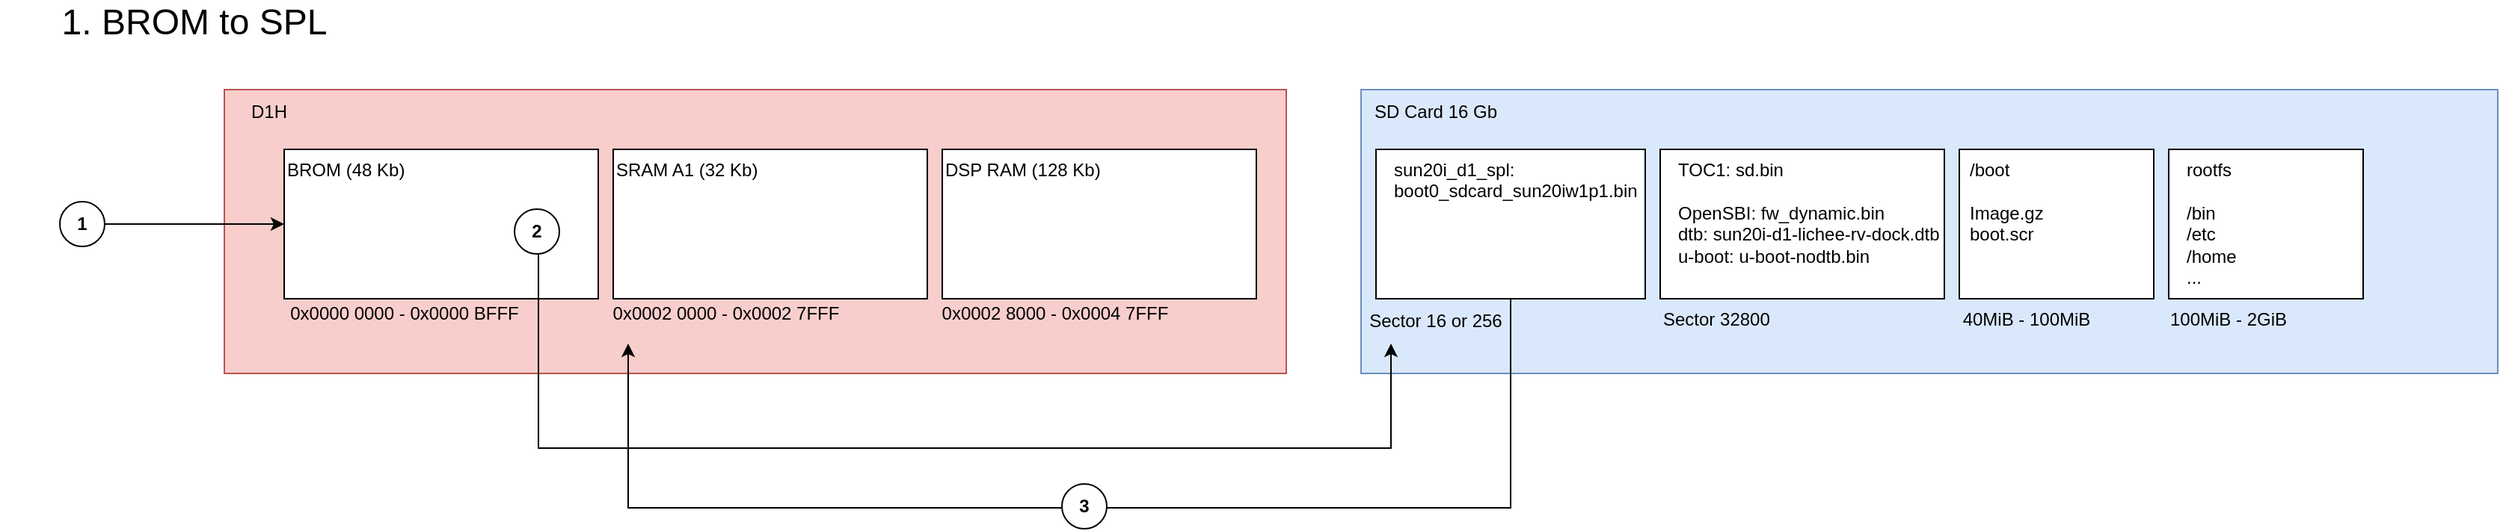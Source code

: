 <mxfile version="24.7.8">
  <diagram name="Page-1" id="-c6Ry725GxhYZqOuj7hc">
    <mxGraphModel dx="2835" dy="1298" grid="1" gridSize="10" guides="1" tooltips="1" connect="1" arrows="1" fold="1" page="1" pageScale="1" pageWidth="850" pageHeight="1100" math="0" shadow="0">
      <root>
        <mxCell id="0" />
        <mxCell id="1" parent="0" />
        <mxCell id="g0l_ifj-5Xz2NjAmxus5-9" value="" style="rounded=0;whiteSpace=wrap;html=1;connectable=0;fillColor=#f8cecc;strokeColor=#b85450;labelBackgroundColor=none;" parent="1" vertex="1">
          <mxGeometry x="-240" y="80" width="710" height="190" as="geometry" />
        </mxCell>
        <mxCell id="g0l_ifj-5Xz2NjAmxus5-1" value="" style="rounded=0;whiteSpace=wrap;html=1;connectable=0;labelBackgroundColor=none;" parent="1" vertex="1">
          <mxGeometry x="-200" y="120" width="210" height="100" as="geometry" />
        </mxCell>
        <mxCell id="g0l_ifj-5Xz2NjAmxus5-2" value="0x0000 0000 - 0x0000 BFFF" style="text;html=1;align=center;verticalAlign=middle;resizable=0;points=[];autosize=1;strokeColor=none;fillColor=none;connectable=0;labelBackgroundColor=none;" parent="1" vertex="1">
          <mxGeometry x="-210" y="215" width="180" height="30" as="geometry" />
        </mxCell>
        <mxCell id="g0l_ifj-5Xz2NjAmxus5-4" value="0x0002 0000 - 0x0002 7FFF" style="text;html=1;align=center;verticalAlign=middle;resizable=0;points=[];autosize=1;strokeColor=none;fillColor=none;connectable=0;labelBackgroundColor=none;" parent="1" vertex="1">
          <mxGeometry x="10" y="215" width="170" height="30" as="geometry" />
        </mxCell>
        <mxCell id="g0l_ifj-5Xz2NjAmxus5-6" value="0x0002 8000 - 0x0004 7FFF" style="text;html=1;align=center;verticalAlign=middle;resizable=0;points=[];autosize=1;strokeColor=none;fillColor=none;connectable=0;labelBackgroundColor=none;" parent="1" vertex="1">
          <mxGeometry x="230" y="215" width="170" height="30" as="geometry" />
        </mxCell>
        <mxCell id="g0l_ifj-5Xz2NjAmxus5-10" value="D1H" style="text;html=1;align=center;verticalAlign=middle;whiteSpace=wrap;rounded=0;labelBackgroundColor=none;" parent="1" vertex="1">
          <mxGeometry x="-240" y="80" width="60" height="30" as="geometry" />
        </mxCell>
        <mxCell id="g0l_ifj-5Xz2NjAmxus5-11" value="" style="rounded=0;whiteSpace=wrap;html=1;connectable=0;fillColor=#dae8fc;strokeColor=#6c8ebf;labelBackgroundColor=none;" parent="1" vertex="1">
          <mxGeometry x="520" y="80" width="760" height="190" as="geometry" />
        </mxCell>
        <mxCell id="g0l_ifj-5Xz2NjAmxus5-14" value="" style="endArrow=classic;html=1;rounded=0;entryX=0;entryY=0.5;entryDx=0;entryDy=0;labelBackgroundColor=none;" parent="1" target="g0l_ifj-5Xz2NjAmxus5-1" edge="1">
          <mxGeometry width="50" height="50" relative="1" as="geometry">
            <mxPoint x="-320" y="170" as="sourcePoint" />
            <mxPoint x="-180" y="-50" as="targetPoint" />
          </mxGeometry>
        </mxCell>
        <mxCell id="g0l_ifj-5Xz2NjAmxus5-15" value="Sector 16 or 256" style="text;html=1;align=center;verticalAlign=middle;whiteSpace=wrap;rounded=0;connectable=0;labelBackgroundColor=none;" parent="1" vertex="1">
          <mxGeometry x="520" y="215" width="100" height="40" as="geometry" />
        </mxCell>
        <mxCell id="g0l_ifj-5Xz2NjAmxus5-16" value="" style="rounded=0;whiteSpace=wrap;html=1;connectable=0;labelBackgroundColor=none;" parent="1" vertex="1">
          <mxGeometry x="530" y="120" width="180" height="100" as="geometry" />
        </mxCell>
        <mxCell id="g0l_ifj-5Xz2NjAmxus5-17" value="&lt;br&gt;&lt;div style=&quot;forced-color-adjust: none; color: rgb(0, 0, 0); font-family: Helvetica; font-size: 12px; font-style: normal; font-variant-ligatures: normal; font-variant-caps: normal; font-weight: 400; letter-spacing: normal; orphans: 2; text-align: center; text-indent: 0px; text-transform: none; widows: 2; word-spacing: 0px; -webkit-text-stroke-width: 0px; white-space: normal; text-decoration-thickness: initial; text-decoration-style: initial; text-decoration-color: initial;&quot;&gt;SD Card 16 Gb&lt;/div&gt;&lt;div&gt;&lt;br&gt;&lt;/div&gt;" style="text;html=1;align=center;verticalAlign=middle;whiteSpace=wrap;rounded=0;connectable=0;labelBackgroundColor=none;" parent="1" vertex="1">
          <mxGeometry x="520" y="80" width="100" height="30" as="geometry" />
        </mxCell>
        <mxCell id="g0l_ifj-5Xz2NjAmxus5-19" value="&lt;span style=&quot;color: rgb(0, 0, 0); font-family: Helvetica; font-size: 12px; font-style: normal; font-variant-ligatures: normal; font-variant-caps: normal; font-weight: 400; letter-spacing: normal; orphans: 2; text-align: center; text-indent: 0px; text-transform: none; widows: 2; word-spacing: 0px; -webkit-text-stroke-width: 0px; white-space: normal; text-decoration-thickness: initial; text-decoration-style: initial; text-decoration-color: initial; float: none; display: inline !important;&quot;&gt;Sector 32800&lt;/span&gt;" style="text;whiteSpace=wrap;html=1;labelBackgroundColor=none;" parent="1" vertex="1">
          <mxGeometry x="720" y="220" width="90" height="30" as="geometry" />
        </mxCell>
        <mxCell id="g0l_ifj-5Xz2NjAmxus5-20" value="" style="rounded=0;whiteSpace=wrap;html=1;labelBackgroundColor=none;" parent="1" vertex="1">
          <mxGeometry x="720" y="120" width="190" height="100" as="geometry" />
        </mxCell>
        <mxCell id="g0l_ifj-5Xz2NjAmxus5-26" value="100MiB - 2GiB" style="text;whiteSpace=wrap;align=center;labelBackgroundColor=none;" parent="1" vertex="1">
          <mxGeometry x="1050" y="220" width="100" height="30" as="geometry" />
        </mxCell>
        <mxCell id="g0l_ifj-5Xz2NjAmxus5-27" value="&lt;div&gt;&lt;span style=&quot;forced-color-adjust: none; color: rgb(0, 0, 0); font-family: Helvetica; font-size: 12px; font-style: normal; font-variant-ligatures: normal; font-variant-caps: normal; font-weight: 400; letter-spacing: normal; orphans: 2; text-indent: 0px; text-transform: none; widows: 2; word-spacing: 0px; -webkit-text-stroke-width: 0px; white-space: normal; text-decoration-thickness: initial; text-decoration-style: initial; text-decoration-color: initial; float: none; display: inline !important;&quot;&gt;40MiB - 100MiB&lt;/span&gt;&lt;br style=&quot;forced-color-adjust: none; color: rgb(0, 0, 0); font-family: Helvetica; font-size: 12px; font-style: normal; font-variant-ligatures: normal; font-variant-caps: normal; font-weight: 400; letter-spacing: normal; orphans: 2; text-indent: 0px; text-transform: none; widows: 2; word-spacing: 0px; -webkit-text-stroke-width: 0px; white-space: normal; text-decoration-thickness: initial; text-decoration-style: initial; text-decoration-color: initial;&quot;&gt;&lt;/div&gt;" style="text;whiteSpace=wrap;html=1;align=center;labelBackgroundColor=none;" parent="1" vertex="1">
          <mxGeometry x="920" y="220" width="90" height="30" as="geometry" />
        </mxCell>
        <mxCell id="g0l_ifj-5Xz2NjAmxus5-28" value="&lt;div&gt;&lt;br&gt;&lt;/div&gt;" style="rounded=0;whiteSpace=wrap;html=1;labelBackgroundColor=none;" parent="1" vertex="1">
          <mxGeometry x="920" y="120" width="130" height="100" as="geometry" />
        </mxCell>
        <mxCell id="g0l_ifj-5Xz2NjAmxus5-29" value="" style="rounded=0;whiteSpace=wrap;html=1;labelBackgroundColor=none;" parent="1" vertex="1">
          <mxGeometry x="1060" y="120" width="130" height="100" as="geometry" />
        </mxCell>
        <mxCell id="g0l_ifj-5Xz2NjAmxus5-30" value="&lt;span style=&quot;color: rgb(0, 0, 0); font-family: Helvetica; font-size: 12px; font-style: normal; font-variant-ligatures: normal; font-variant-caps: normal; font-weight: 400; letter-spacing: normal; orphans: 2; text-align: center; text-indent: 0px; text-transform: none; widows: 2; word-spacing: 0px; -webkit-text-stroke-width: 0px; white-space: normal; text-decoration-thickness: initial; text-decoration-style: initial; text-decoration-color: initial; float: none; display: inline !important;&quot;&gt;BROM (&lt;/span&gt;&lt;span style=&quot;text-align: center;&quot;&gt;48 Kb)&lt;/span&gt;" style="text;whiteSpace=wrap;html=1;labelBackgroundColor=none;" parent="1" vertex="1">
          <mxGeometry x="-200" y="120" width="100" height="30" as="geometry" />
        </mxCell>
        <UserObject label="&lt;span style=&quot;color: rgb(0, 0, 0); font-family: Helvetica; font-size: 12px; font-style: normal; font-variant-ligatures: normal; font-variant-caps: normal; font-weight: 400; letter-spacing: normal; orphans: 2; text-align: center; text-indent: 0px; text-transform: none; widows: 2; word-spacing: 0px; -webkit-text-stroke-width: 0px; white-space: normal; text-decoration-thickness: initial; text-decoration-style: initial; text-decoration-color: initial; float: none; display: inline !important;&quot;&gt;sun20i_d1_spl:&lt;/span&gt;&lt;div style=&quot;forced-color-adjust: none; color: rgb(0, 0, 0); font-family: Helvetica; font-size: 12px; font-style: normal; font-variant-ligatures: normal; font-variant-caps: normal; font-weight: 400; letter-spacing: normal; orphans: 2; text-align: center; text-indent: 0px; text-transform: none; widows: 2; word-spacing: 0px; -webkit-text-stroke-width: 0px; white-space: normal; text-decoration-thickness: initial; text-decoration-style: initial; text-decoration-color: initial;&quot;&gt;boot0_sdcard_sun20iw1p1.bin&lt;/div&gt;" id="g0l_ifj-5Xz2NjAmxus5-33">
          <mxCell style="text;whiteSpace=wrap;html=1;labelBackgroundColor=none;" parent="1" vertex="1">
            <mxGeometry x="540" y="120" width="200" height="50" as="geometry" />
          </mxCell>
        </UserObject>
        <UserObject label="&lt;span style=&quot;color: rgb(0, 0, 0); font-family: Helvetica; font-size: 12px; font-style: normal; font-variant-ligatures: normal; font-variant-caps: normal; font-weight: 400; letter-spacing: normal; orphans: 2; text-indent: 0px; text-transform: none; widows: 2; word-spacing: 0px; -webkit-text-stroke-width: 0px; white-space: normal; text-decoration-thickness: initial; text-decoration-style: initial; text-decoration-color: initial; float: none; display: inline !important;&quot;&gt;TOC1: sd.bin&amp;nbsp;&lt;/span&gt;&lt;div style=&quot;forced-color-adjust: none; color: rgb(0, 0, 0); font-family: Helvetica; font-size: 12px; font-style: normal; font-variant-ligatures: normal; font-variant-caps: normal; font-weight: 400; letter-spacing: normal; orphans: 2; text-indent: 0px; text-transform: none; widows: 2; word-spacing: 0px; -webkit-text-stroke-width: 0px; white-space: normal; text-decoration-thickness: initial; text-decoration-style: initial; text-decoration-color: initial;&quot;&gt;&lt;br style=&quot;forced-color-adjust: none;&quot;&gt;&lt;/div&gt;&lt;div style=&quot;forced-color-adjust: none; color: rgb(0, 0, 0); font-family: Helvetica; font-size: 12px; font-style: normal; font-variant-ligatures: normal; font-variant-caps: normal; font-weight: 400; letter-spacing: normal; orphans: 2; text-indent: 0px; text-transform: none; widows: 2; word-spacing: 0px; -webkit-text-stroke-width: 0px; white-space: normal; text-decoration-thickness: initial; text-decoration-style: initial; text-decoration-color: initial;&quot;&gt;OpenSBI: fw_dynamic.bin&lt;/div&gt;&lt;div style=&quot;forced-color-adjust: none; color: rgb(0, 0, 0); font-family: Helvetica; font-size: 12px; font-style: normal; font-variant-ligatures: normal; font-variant-caps: normal; font-weight: 400; letter-spacing: normal; orphans: 2; text-indent: 0px; text-transform: none; widows: 2; word-spacing: 0px; -webkit-text-stroke-width: 0px; white-space: normal; text-decoration-thickness: initial; text-decoration-style: initial; text-decoration-color: initial;&quot;&gt;dtb:&amp;nbsp;sun20i-d1-lichee-rv-dock.dtb&lt;/div&gt;&lt;div style=&quot;forced-color-adjust: none; color: rgb(0, 0, 0); font-family: Helvetica; font-size: 12px; font-style: normal; font-variant-ligatures: normal; font-variant-caps: normal; font-weight: 400; letter-spacing: normal; orphans: 2; text-indent: 0px; text-transform: none; widows: 2; word-spacing: 0px; -webkit-text-stroke-width: 0px; white-space: normal; text-decoration-thickness: initial; text-decoration-style: initial; text-decoration-color: initial;&quot;&gt;u-boot:&amp;nbsp;u-boot-nodtb.bin&lt;/div&gt;" id="g0l_ifj-5Xz2NjAmxus5-34">
          <mxCell style="text;whiteSpace=wrap;html=1;align=left;labelBackgroundColor=none;" parent="1" vertex="1">
            <mxGeometry x="730" y="120" width="190" height="100" as="geometry" />
          </mxCell>
        </UserObject>
        <UserObject label="&lt;span style=&quot;color: rgb(0, 0, 0); font-family: Helvetica; font-size: 12px; font-style: normal; font-variant-ligatures: normal; font-variant-caps: normal; font-weight: 400; letter-spacing: normal; orphans: 2; text-indent: 0px; text-transform: none; widows: 2; word-spacing: 0px; -webkit-text-stroke-width: 0px; white-space: normal; text-decoration-thickness: initial; text-decoration-style: initial; text-decoration-color: initial; float: none; display: inline !important;&quot;&gt;/boot&lt;/span&gt;&lt;div&gt;&lt;span style=&quot;color: rgb(0, 0, 0); font-family: Helvetica; font-size: 12px; font-style: normal; font-variant-ligatures: normal; font-variant-caps: normal; font-weight: 400; letter-spacing: normal; orphans: 2; text-indent: 0px; text-transform: none; widows: 2; word-spacing: 0px; -webkit-text-stroke-width: 0px; white-space: normal; text-decoration-thickness: initial; text-decoration-style: initial; text-decoration-color: initial; float: none; display: inline !important;&quot;&gt;&lt;br&gt;&lt;/span&gt;&lt;/div&gt;&lt;div&gt;&lt;span style=&quot;color: rgb(0, 0, 0); font-family: Helvetica; font-size: 12px; font-style: normal; font-variant-ligatures: normal; font-variant-caps: normal; font-weight: 400; letter-spacing: normal; orphans: 2; text-indent: 0px; text-transform: none; widows: 2; word-spacing: 0px; -webkit-text-stroke-width: 0px; white-space: normal; text-decoration-thickness: initial; text-decoration-style: initial; text-decoration-color: initial; float: none; display: inline !important;&quot;&gt;Image.gz&lt;/span&gt;&lt;div style=&quot;forced-color-adjust: none; color: rgb(0, 0, 0); font-family: Helvetica; font-size: 12px; font-style: normal; font-variant-ligatures: normal; font-variant-caps: normal; font-weight: 400; letter-spacing: normal; orphans: 2; text-indent: 0px; text-transform: none; widows: 2; word-spacing: 0px; -webkit-text-stroke-width: 0px; white-space: normal; text-decoration-thickness: initial; text-decoration-style: initial; text-decoration-color: initial;&quot;&gt;boot.scr&lt;/div&gt;&lt;/div&gt;" id="g0l_ifj-5Xz2NjAmxus5-35">
          <mxCell style="text;whiteSpace=wrap;html=1;align=left;labelBackgroundColor=none;" parent="1" vertex="1">
            <mxGeometry x="925" y="120" width="80" height="70" as="geometry" />
          </mxCell>
        </UserObject>
        <mxCell id="g0l_ifj-5Xz2NjAmxus5-36" value="rootfs&lt;br class=&quot;Apple-interchange-newline&quot;&gt;&lt;span style=&quot;color: rgb(0, 0, 0); font-family: Helvetica; font-size: 12px; font-style: normal; font-variant-ligatures: normal; font-variant-caps: normal; font-weight: 400; letter-spacing: normal; orphans: 2; text-indent: 0px; text-transform: none; widows: 2; word-spacing: 0px; -webkit-text-stroke-width: 0px; white-space: normal; text-decoration-thickness: initial; text-decoration-style: initial; text-decoration-color: initial; float: none; display: inline !important;&quot;&gt;&lt;br&gt;&lt;/span&gt;&lt;div&gt;&lt;span style=&quot;color: rgb(0, 0, 0); font-family: Helvetica; font-size: 12px; font-style: normal; font-variant-ligatures: normal; font-variant-caps: normal; font-weight: 400; letter-spacing: normal; orphans: 2; text-indent: 0px; text-transform: none; widows: 2; word-spacing: 0px; -webkit-text-stroke-width: 0px; white-space: normal; text-decoration-thickness: initial; text-decoration-style: initial; text-decoration-color: initial; float: none; display: inline !important;&quot;&gt;/bin&lt;/span&gt;&lt;div style=&quot;forced-color-adjust: none; color: rgb(0, 0, 0); font-family: Helvetica; font-size: 12px; font-style: normal; font-variant-ligatures: normal; font-variant-caps: normal; font-weight: 400; letter-spacing: normal; orphans: 2; text-indent: 0px; text-transform: none; widows: 2; word-spacing: 0px; -webkit-text-stroke-width: 0px; white-space: normal; text-decoration-thickness: initial; text-decoration-style: initial; text-decoration-color: initial;&quot;&gt;/etc&lt;/div&gt;&lt;div style=&quot;forced-color-adjust: none; color: rgb(0, 0, 0); font-family: Helvetica; font-size: 12px; font-style: normal; font-variant-ligatures: normal; font-variant-caps: normal; font-weight: 400; letter-spacing: normal; orphans: 2; text-indent: 0px; text-transform: none; widows: 2; word-spacing: 0px; -webkit-text-stroke-width: 0px; white-space: normal; text-decoration-thickness: initial; text-decoration-style: initial; text-decoration-color: initial;&quot;&gt;/home&lt;/div&gt;&lt;div style=&quot;forced-color-adjust: none; color: rgb(0, 0, 0); font-family: Helvetica; font-size: 12px; font-style: normal; font-variant-ligatures: normal; font-variant-caps: normal; font-weight: 400; letter-spacing: normal; orphans: 2; text-indent: 0px; text-transform: none; widows: 2; word-spacing: 0px; -webkit-text-stroke-width: 0px; white-space: normal; text-decoration-thickness: initial; text-decoration-style: initial; text-decoration-color: initial;&quot;&gt;...&lt;/div&gt;&lt;/div&gt;" style="text;whiteSpace=wrap;html=1;align=left;labelBackgroundColor=none;" parent="1" vertex="1">
          <mxGeometry x="1070" y="120" width="70" height="100" as="geometry" />
        </mxCell>
        <mxCell id="g0l_ifj-5Xz2NjAmxus5-40" value="" style="rounded=0;whiteSpace=wrap;html=1;connectable=0;labelBackgroundColor=none;" parent="1" vertex="1">
          <mxGeometry x="20" y="120" width="210" height="100" as="geometry" />
        </mxCell>
        <mxCell id="g0l_ifj-5Xz2NjAmxus5-42" value="" style="rounded=0;whiteSpace=wrap;html=1;connectable=0;labelBackgroundColor=none;" parent="1" vertex="1">
          <mxGeometry x="240" y="120" width="210" height="100" as="geometry" />
        </mxCell>
        <mxCell id="g0l_ifj-5Xz2NjAmxus5-31" value="&lt;span style=&quot;color: rgb(0, 0, 0); font-family: Helvetica; font-size: 12px; font-style: normal; font-variant-ligatures: normal; font-variant-caps: normal; font-weight: 400; letter-spacing: normal; orphans: 2; text-align: center; text-indent: 0px; text-transform: none; widows: 2; word-spacing: 0px; -webkit-text-stroke-width: 0px; white-space: normal; text-decoration-thickness: initial; text-decoration-style: initial; text-decoration-color: initial; float: none; display: inline !important;&quot;&gt;SRAM A1 (&lt;/span&gt;&lt;span style=&quot;text-align: center;&quot;&gt;32 Kb)&lt;/span&gt;" style="text;whiteSpace=wrap;html=1;labelBackgroundColor=none;" parent="1" vertex="1">
          <mxGeometry x="20" y="120" width="105" height="30" as="geometry" />
        </mxCell>
        <mxCell id="g0l_ifj-5Xz2NjAmxus5-32" value="&lt;span style=&quot;color: rgb(0, 0, 0); font-family: Helvetica; font-size: 12px; font-style: normal; font-variant-ligatures: normal; font-variant-caps: normal; font-weight: 400; letter-spacing: normal; orphans: 2; text-align: center; text-indent: 0px; text-transform: none; widows: 2; word-spacing: 0px; -webkit-text-stroke-width: 0px; white-space: normal; text-decoration-thickness: initial; text-decoration-style: initial; text-decoration-color: initial; float: none; display: inline !important;&quot;&gt;DSP RAM (&lt;/span&gt;&lt;span style=&quot;text-align: center;&quot;&gt;128 Kb)&lt;/span&gt;" style="text;whiteSpace=wrap;html=1;labelBackgroundColor=none;" parent="1" vertex="1">
          <mxGeometry x="240" y="120" width="110" height="30" as="geometry" />
        </mxCell>
        <mxCell id="g0l_ifj-5Xz2NjAmxus5-44" value="" style="endArrow=classic;html=1;rounded=0;labelBackgroundColor=none;" parent="1" edge="1">
          <mxGeometry width="50" height="50" relative="1" as="geometry">
            <mxPoint x="-30" y="180" as="sourcePoint" />
            <mxPoint x="540" y="250" as="targetPoint" />
            <Array as="points">
              <mxPoint x="-30" y="320" />
              <mxPoint x="540" y="320" />
            </Array>
          </mxGeometry>
        </mxCell>
        <mxCell id="g0l_ifj-5Xz2NjAmxus5-45" value="" style="endArrow=classic;html=1;rounded=0;labelBackgroundColor=none;" parent="1" edge="1">
          <mxGeometry width="50" height="50" relative="1" as="geometry">
            <mxPoint x="620" y="220" as="sourcePoint" />
            <mxPoint x="30" y="250" as="targetPoint" />
            <Array as="points">
              <mxPoint x="620" y="360" />
              <mxPoint x="30" y="360" />
            </Array>
          </mxGeometry>
        </mxCell>
        <mxCell id="g0l_ifj-5Xz2NjAmxus5-54" value="Text" style="edgeLabel;html=1;align=center;verticalAlign=middle;resizable=0;points=[];labelBackgroundColor=none;" parent="g0l_ifj-5Xz2NjAmxus5-45" vertex="1" connectable="0">
          <mxGeometry x="0.016" y="-2" relative="1" as="geometry">
            <mxPoint x="-1" as="offset" />
          </mxGeometry>
        </mxCell>
        <mxCell id="g0l_ifj-5Xz2NjAmxus5-51" value="1" style="ellipse;whiteSpace=wrap;html=1;aspect=fixed;fontStyle=1;connectable=0;labelBackgroundColor=none;" parent="1" vertex="1">
          <mxGeometry x="-350" y="155" width="30" height="30" as="geometry" />
        </mxCell>
        <mxCell id="g0l_ifj-5Xz2NjAmxus5-52" value="2" style="ellipse;whiteSpace=wrap;html=1;aspect=fixed;fontStyle=1;connectable=0;labelBackgroundColor=none;" parent="1" vertex="1">
          <mxGeometry x="-46" y="160" width="30" height="30" as="geometry" />
        </mxCell>
        <mxCell id="g0l_ifj-5Xz2NjAmxus5-53" value="3" style="ellipse;whiteSpace=wrap;html=1;aspect=fixed;fontStyle=1;connectable=0;labelBackgroundColor=none;" parent="1" vertex="1">
          <mxGeometry x="320" y="344" width="30" height="30" as="geometry" />
        </mxCell>
        <mxCell id="g0l_ifj-5Xz2NjAmxus5-55" value="1. BROM to SPL" style="text;html=1;align=center;verticalAlign=middle;whiteSpace=wrap;rounded=0;fontSize=24;labelBackgroundColor=none;" parent="1" vertex="1">
          <mxGeometry x="-390" y="20" width="260" height="30" as="geometry" />
        </mxCell>
      </root>
    </mxGraphModel>
  </diagram>
</mxfile>
